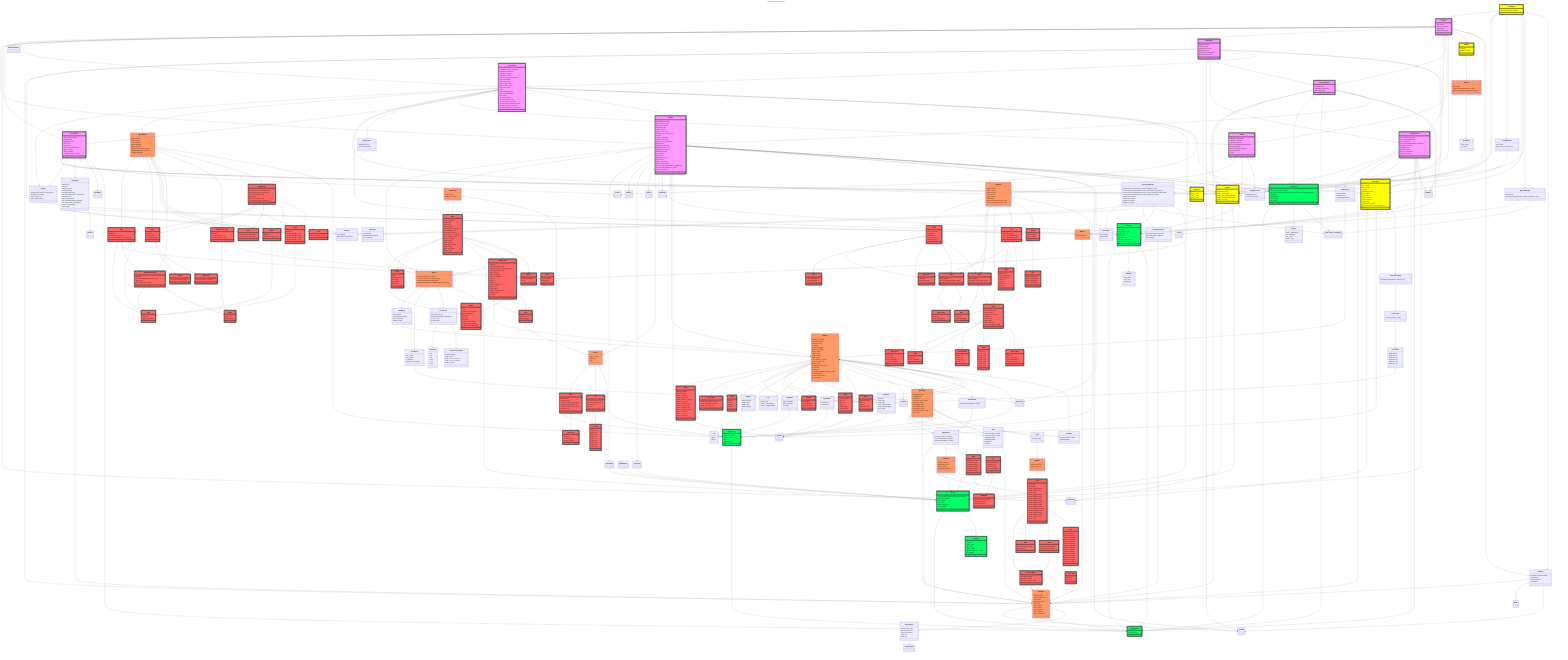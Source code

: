 ---
title: LibRealSpace Class Diagram
---

classDiagram
    
    class MISN:::DATATYPE {
        uint16_t version;
        uint8_t info[];
        uint8_t tune;
        std::string name;
        std::string world_filename;
        vector~AREA~ areas;
        vector~SPOT~ spots;
        vector ~string~ messages;
        vector ~uint8_t~ flags;
        CAST * casting[];
        uint8_t prog[];
        uint8_t nums[];
        MISN_PART * parts[];
        uint8_t team[];
        uint8_t scenes[][];
        uint8_t load[];
    }
    class AREA:::DATATYPE {
        int id;
        unsigned char AreaType;
        char AreaName[33];
        long XAxis;
        long YAxis;
        long ZAxis;
        unsigned int AreaWidth;
        unsigned int AreaHeight;
        unsigned char Unknown[5];
    }
    class MISN_PART:::DATATYPE {
        uint8_t id;
        std::string member_name;
        std::string member_name_destroyed;
        std::string weapon_load;
        uint8_t area_id;      
        uint8_t unknown1;
        uint16_t unknown2;
        int32_t x;
        int32_t y;
        uint16_t z;
        uint16_t azymuth;
        uint16_t roll;
        uint16_t pitch;
        uint8_t> unknown_bytes;
        RSEntity *entity;
        bool alive;
    }
    class SPOT:::DATATYPE {
        int id;
        short unknown;

        long XAxis;
        long YAxis;
        long ZAxis;
    }
    class MSGS:::DATATYPE {
        char message[255];
        int id;
    }
    class CAST:::DATATYPE {
        std::string actor;
        RSProf *profile;
    }
    MISN --> AREA
    MISN --> SPOT
    MISN --> CAST
    MISN --> MISN_PART
    MISN --> MSGS


    class CHLD:::DATATYPE {
        std::string name;
        int32_t x;
        int32_t y;
        int32_t z;
        uint8_t data[];
        RSEntity *objct;
    }
    class EXPL:::DATATYPE {
        std::string name;
        int16_t x;
        int16_t y;
        RSEntity *objct;
    }
    class WDAT:::DATATYPE {
        uint16_t damage;
        uint16_t radius;
        uint8_t unknown1;
        uint8_t weapon_id;
        uint8_t weapon_category;
        uint8_t radar_type;
        uint8_t weapon_aspec;
        uint32_t target_range;
        uint8_t tracking_cone;
        uint32_t effective_range;  
        uint8_t unknown6;
        uint8_t unknown7;
        uint8_t unknown8;
    }
    class DYNN_MISS:::DATATYPE {
        uint32_t turn_degre_per_sec;
        uint32_t velovity_m_per_sec;
        uint32_t proximity_cm;
    }
    class WEAPS:::DATATYPE {
        int nb_weap;
        std::string name;
        RSEntity *objct;
    }
    class HPTS:::DATATYPE {
        uint8_t id;
        int32_t x;
        int32_t y;
        int32_t z;
    }
    class MapVertex {
        Point3D v;

        uint8_t flag;
        uint8_t type;
        uint8_t lowerImageID;
        uint8_t upperImageID;

        float color[4];

    }
    MapVertex --> Point3D

    class BoudingBox {
        Point3D min;
        Point3D max;
    }

    BoudingBox --> Point3D

    class UV {
        uint8_t u;
        uint8_t v;
    }
    class uvxyEntry {
        uint8_t triangleID;
        uint8_t textureID;
        UV uvs[3];
    }

    class Triangle {
        uint8_t property;
        uint8_t ids[3];
        uint8_t color;
        uint8_t flags[3];
    }
    class Lod {
        uint32_t dist;
        uint16_t numTriangles;
        uint16_t triangleIDs[256];
    }
    class RSEntity:::RSFILE {
        RSImage * images[];
        Point3D vertices[];
        uvxyEntry uvs[];
        Lod lods[];
        Triangle triangles[];
        WEAPS * weaps[];
        HPTS * hpts[];
        CHLD * chld[];
        enum Property;
        EXPL *explos;
        int32_t thrust_in_newton;
        int32_t weight_in_kg;
        WDAT *wdat;
        DYNN_MISS *dynn_miss;
        bool gravity;

        uint16_t life;
        map[string, map[string, uint16_t] sysm;
        Point3D position;
        Quaternion orientation;
        bool prepared;
    }

    RSEntity --> WDAT
    RSEntity --> DYNN_MISS
    RSEntity --> WEAPS
    RSEntity --> HPTS
    RSEntity --> CHLD
    RSEntity --> EXPL
    RSEntity --> Triangle
    RSEntity --> Lod
    RSEntity --> uvxyEntry
    RSEntity --> MapVertex
    RSEntity --> BoudingBox
    RSEntity --> Point3D
    RSEntity --> Quaternion
    RSEntity --> RSImage

    MISN_PART --> RSEntity
    CHLD --> RSEntity
    EXPL --> RSEntity
    WEAPS --> RSEntity
    uvxyEntry --> UV

    MISN_PART --> AREA
    MISN_PART --> CAST

    class RSArea:::RSFILE {
        std::vector~MapObject~ objects;
        std::vector~AreaOverlay~ objectOverlay;
        float elevation[BLOCKS_PER_MAP];
        AreaBlock blocks[NUM_LODS][BLOCKS_PER_MAP];
    }

    class MapObject{
        char name[9];
        char destroyedName[9];
        int32_t position[3];
        RSEntity* entity;
    }

    class AreaBlock{
        size_t width;
        size_t height;
        int sideSize;
        MapVertex vertice[400];   
    }
    class AreaOverlayTriangles {
        int verticesIdx[3];
        uint8_t color;
        uint8_t u0, u1, u2, u3, u4;
        uint8_t u5, u6, u7, u8, u9;
        uint8_t u10,u11;
    }
    class AoVPoints {
        int x;
        int y;
        int z;
        int u0;
        int u1;
        int u2;
    }
    class AreaOverlay {
        AoVPoints* vertices;
        AreaOverlayTriangles trianles[400];
        int lx, ly, hx, hy;
        int nbTriangles;
    }
    MapObject --> RSEntity
    RSArea --> MapObject
    RSArea --> AreaBlock
    RSArea --> AreaOverlay
    AreaOverlay --> AoVPoints
    AreaOverlay --> AreaOverlayTriangles
    AreaBlock --> MapVertex
    MISN --> RSArea

    class RSCockpit:::RSFILE {
        RSImageSet ARTP;
        RealObjs REAL;
        Moni MONI;
        std::vector~uint8_t~ INFO;
        RLEShape VTMP;
        RSImageSet EJEC;
        RSImageSet GUNF;
        RSImageSet GHUD;
        std::vector~uint8_t~ FADE;
        Chud CHUD;
    }
    class Chud {
        std::string FILE;
    }
    RSEntity --> RSCockpit
    RSCockpit --> RSImageSet
    RSCockpit --> RealObjs
    RSCockpit --> Moni
    RSCockpit --> RLEShape
    RSCockpit --> Chud

    class InfoShape:::DATATYPE {
        std::vector~uint8_t~ INFO;
        RLEShape SHAP;
        RSImageSet ARTS;
    }
    class RealObjs {
        std::vector~uint8_t~ INFO;
        RSEntity OBJS;
    }
    class Moni {
        std::vector~uint8_t~ INFO;
        std::vector~uint8_t~ SPOT;
        RLEShape SHAP;
        RLEShape DAMG;
        Mfds MFDS;
        Inst INST;
    }
    class Mfds:::DATATYPE {
        InfoShape COMM;
        InfoShape AARD;
        InfoShape AGRD;
        InfoShape GCAM;
        InfoShape WEAP;
        InfoShape DAMG;
    }
    class Inst:::DATATYPE {
        InfoShape RAWS;
        InfoShape ALTI;
        InfoShape AIRS;
        InfoShape MWRN;
    }
    RSCockpit --> Moni
    Moni --> Mfds
    Moni --> Inst
    Moni --> RLEShape
    Mfds --> InfoShape
    Inst --> InfoShape
    RealObjs --> RSEntity

    class CHUD_SHAPE:::DATATYPE {
        RLEShape *SHAP;
        RLEShape *SHP2;
        std::vector~uint8_t~ INFO;
    }
    class HINF:::DATATYPE {
        std::vector~uint8_t~ INFO;
        std::string font;
    }
    class LADD:::DATATYPE {
        std::vector~uint8_t~ INFO;
        CHUD_SHAPE *VECT;
    }
    class HUD_POS:::DATATYPE {
        uint16_t x;
        uint16_t y;
    }
    class TTAG:::DATATYPE {
        HUD_POS CLSR;
        HUD_POS TARG;
        HUD_POS NUMW;
        HUD_POS HUDM;
        HUD_POS IRNG;
        HUD_POS GFRC;
        HUD_POS MAXG;
        HUD_POS MACH;
        HUD_POS WAYP;
        HUD_POS RALT;
        HUD_POS LNDG;
        HUD_POS FLAP;
        HUD_POS SPDB;
        HUD_POS THRO;
        HUD_POS CALA;
    }
    class CHUD:::DATATYPE {
        uint8_t type;
        HINF *HINF;
        CHUD_SHAPE *ASPD;
        CHUD_SHAPE *ALTI;
        LADD *LADD;
        CHUD_SHAPE *HEAD;
        CHUD_SHAPE *COLL;
        CHUD_SHAPE *STAL;
        CHUD_SHAPE *FUEL;
        CHUD_SHAPE *LCOS;
        CHUD_SHAPE *TARG;
        CHUD_SHAPE *MISD;
        std::vector~uint8_t~ CIRC;
        CHUD_SHAPE *CROS;
        CHUD_SHAPE *CCIP;
        CHUD_SHAPE *CCRP;
        CHUD_SHAPE *STRF;
        TTAG *TTAG;
    }
    class RSHud:::RSFILE {
        CHUD *small_hud;
        CHUD *large_hud;
    }

    Chud --> RSHud
    RSHud --> CHUD
    CHUD --> CHUD_SHAPE
    CHUD --> HINF
    CHUD --> LADD
    CHUD --> TTAG
    CHUD_SHAPE --> RLEShape
    TTAG --> HUD_POS
    LADD --> CHUD_SHAPE

    class RADI_INFO:::DATATYPE {
        uint16_t id;
        std::string name;
        std::string callsign;
    }

    class RADI:::DATATYPE {
        uint16_t spch;
        RADI_INFO info;
        std::map~uint8_t-string~ msgs;
        std::map~string-string~ asks;
        std::vector~string~ asks_vector;
        std::string opts;
    }

    class AI_ATTR:::DATATYPE {
        uint8_t TH;
        uint8_t CN;
        uint8_t VB;
        uint8_t LY;
        uint8_t FL;
        uint8_t AG;
        uint8_t AA;
        uint8_t SM;
        uint8_t AR;
    }

    class AI:::DATATYPE {
        std::vector ~uint8_t~ mvrs;
        std::vector ~uint8_t~ goal;
        AI_ATTR atrb;
        bool isAI;
    }
    
    class RSProf:::RSFILE {
        uint16_t version;
        RADI radi;
        AI ai;
    }

    RSProf --> RADI
    RSProf --> AI
    RADI --> RADI_INFO
    AI --> AI_ATTR
    CAST --> RSProf

    class RSSmokeSet {
        std::vector~RSImageSet~ images;
    }
    RSSmokeSet --> RSImageSet
    RSEntity --> RSSmokeSet

    class RLEShape:::RSFILE {
        Point2D position;
        Point2D buffer_size;
        uint8_t* data;
        ByteStream stream;
        size_t size;    
        int16_t leftDist;
        int16_t topDist;
        int16_t rightDist;
        int16_t botDist;
        uint8_t colorOffset;
    }

    RLEShape --> Point2D
    RLEShape --> ByteStream
    TreArchive --> ByteStream
    PakArchive --> ByteStream

    class RLEFragment{
        FragmentType type;
        bool isCompressed;
        uint16_t numTexels;
        int16_t dx;
        int16_t dy;
    }

    RLEShape --> RLEFragment
    RLEFragment --> FragmentType

    class RSImageSet {
        std::vector~uint8_t~ sequence;
        std::vector~RSPalette~ palettes;
        std::vector~RLEShape~ shapes;
    }

    RSImageSet --> RLEShape
    RSImageSet --> RSPalette

    class RSPalette:::RSFILE {
         uint32_t colorFlag;
        VGAPalette colors;
        uint32_t bwFlag;
        VGAPalette bwColors;
    }

    RSPalette --> VGAPalette

    class SCStrike:::IActivity {
        char missFileName[33];
        uint8_t camera_mode;
        bool mouse_control;
        bool pause_simu;
        Camera camera;
        Point3D camera_pos;
        Point3D target_camera_pos;
        float yaw;
        Point3D newPosition;
        Point2D pilote_lookat;
        Quaternion newOrientation;
        RSArea area;
        RSMission missionObj;
        SCNavMap nav_screen;
        SCPlane player_plane;
        SCCockpit cockpit;
        bool autopilot;
        SCPilot pilot;
        RSProf player_prof;
        float counter;
        uint8_t nav_point_id;
        uint8_t current_target;
        std::map~std::string-RSEntity~ objectCache;
        std::vector~SCAiPlane~ ai_planes;
        int32_t mfd_timeout;
    }
    
    SCStrike --> RSArea
    SCStrike --> RSMission
    SCStrike --> SCNavMap
    SCStrike --> SCPlane
    SCStrike --> SCCockpit
    SCStrike --> SCPilot
    SCStrike --> RSProf
    SCStrike --> SCAiPlane
    SCStrike --> Camera
    SCStrike --> RSEntity
    SCStrike --> Point3D
    SCStrike --> Point2D
    SCStrike --> Quaternion

    RSMission --> MISN
    

    class IActivity:::IActivity {
        bool running;
        bool music_playing;
        bool focused;
        VGAPalette palette;
    }

    IActivity <|-- SCStrike
    IActivity --> VGAPalette
    IActivity <|-- SCConvPlayer
    IActivity <|-- SCDogFightMenu
    IActivity <|-- SCGameFlow
    IActivity <|-- SCMainMenu
    IActivity <|-- SCObjectViewer
    IActivity <|-- SCTrainingMenu
    IActivity <|-- SCShot
    IActivity --> RSScreen

    class SCMainMenu:::IActivity {
        RLEShape board;
        RLEShape sky;
        RLEShape mountain;
        RLEShape cloud;
        PakArchive mainMenupak;
        Point2D boardPosition;
    }

    SCMainMenu --> RLEShape
    SCMainMenu --> PakArchive
    SCMainMenu --> Point2D
    SCMainMenu --> SCTrainingMenu
    SCMainMenu --> SCObjectViewer
    SCMainMenu --> SCGameFlow
    SCMainMenu --> SCButton
    SCMainMenu --> RSVGA

    SCConvPlayer --> RSVGA
    SCConvPlayer --> RSScreen

    SCObjectViewer --> RSVGA
    SCStrike --> RSVGA
    SCStrike --> RSScreen
    SCTrainingMenu --> RSVGA

    class RSMission:::RSFILE {
        TreArchive *tre;
        MISN mission_data;
    }

    class GameEngine:::LOGIC {
        std::stack~IActivity~ activities;
    }

    GameEngine --> IActivity
    GameEngine --> RSScreen
    GameEngine --> RSVGA
    GameEngine --> AssetManager
    GameEngine --> SCRenderer
    GameEngine --> ConvAssetManager
    GameEngine --> RSFontManager


    class SCState {
        std::map~uint8_t-bool~ requierd_flags;
        bool mission_accepted;
        uint8_t mission_id;
        uint8_t mission_flyed;
    }

    SCConvPlayer --> SCState
    SCGameFlow --> SCState

    class RSScreen:::LOGIC {
        int32_t width;
        int32_t height;
        int32_t scale;
    }
    class RSVGA:::LOGIC {
        VGAPalette palette;
        uint8_t* frameBuffer;
        uint8_t frameBufferA[320*200];
        uint8_t frameBufferB[320*200];
        uint32_t textureID;
    }

    RSVGA --> VGAPalette

    class SCMouse {
        RLEShape appearances[4];
        Mode mode;
        Point2D position;
        bool visible;
    }

    SCMouse --> RLEShape
    SCMouse --> Mode
    SCMouse --> Point2D

    class AssetManager {
        enum TreID;
        std::vector~TreArchive~ tres;
    }
    AssetManager --> TreArchive

    class SCRenderer:::LOGIC {
        int32_t width;
        int32_t height;
        int scale;

        VGAPalette palette;
        bool running;
        bool paused;
        uint32_t counter;
        Camera camera;
        Point3D light;
        Point3D playerPosition;
        TextureVertexMap textureSortedVertex;
    }

    class TextureVertexMap {
        std::map~int-VertexVector~ vertexe_map;
    }

    class VertexVector {
        std::vector<VertexCache> vertexe_cache;
    }
    
    class VertexCache {
        MapVertex lv1;
        MapVertex lv2;
        MapVertex lv3;
        MapVertex uv1;
        MapVertex uv2;
        MapVertex uv3;
    }

    VertexCache --> MapVertex
    TextureVertexMap --> VertexVector
    VertexVector --> VertexCache
    SCRenderer --> VGAPalette
    SCRenderer --> Camera
    SCRenderer --> Point3D
    SCRenderer --> TextureVertexMap
    SCStrike --> SCRenderer

    class CharFace {
        char name[9];
        RSImageSet *appearances;
    }

    class FacePalette {
        char name[9];
        uint8_t index;
    }

    class CharFigure {
        char name[9];
        RSImageSet appearances;
        size_t paletteID;
    }

    class ConvBackGround {
        std::vector~RLEShape~ layers;
        std::vector~uint8_t~ palettes;
        char name[9];
    }

    class ConvAssetManager {
        std::map~char-CharFace-Char_String_Comparator~ faces;
        std::map~char-FacePalette-Char_String_Comparator~ facePalettes;
        std::map~char-ConvBackGround-Char_String_Comparator~ backgrounds;
        std::map~char-CharFigure-Char_String_Comparator~ figures;

        PakArchive convShps;
        PakArchive convPals;
        PakArchive optShps;
        PakArchive optPals;
    }

    ConvAssetManager --> CharFace
    ConvAssetManager --> FacePalette
    ConvAssetManager --> CharFigure
    ConvAssetManager --> ConvBackGround
    ConvAssetManager --> PakArchive
    ConvAssetManager --> Char_String_Comparator
    SCConvPlayer --> ConvAssetManager

    class RSFontManager {
        RSFont font;
        std::map~char-RSFont-Char_String_Comparator~ fonts;
    }

    class RSFont:::RSFILE {
        std::vector<RLEShape> letters;
    }

    RSFont --> RLEShape

    RSFontManager --> RSFont
    RSFontManager --> Char_String_Comparator

    class RSMixer:::LOGIC {
        int initted;
        RSMusic *music;
    }

    RSMixer --> RSMusic

    class TreEntry{
        
        uint8_t     unknownFlag;
        char        name[65];
        size_t      size;
        uint8_t*    data;
        
    }

    class TreArchive:::UTILS {
        std::vector~TreEntry~ entries;
        std::map~const char-TreEntry-Char_String_Comparator~ mappedEntries;
        bool valid;
        char path[512];
        uint8_t* data;
        size_t   size;
    }

    TreArchive --> TreEntry
    TreArchive --> Char_String_Comparator
    SCStrike --> TreArchive

    class MemMusic {
        uint8_t *data;
        size_t size;
    }

    class RSMusic:::RSFILE {
        uint8_t bank:
        std::map~uint8_t-MemMusic[]~ musics;
        std::vector~MemMusic~ gameflow_music;
    }

    RSMusic --> MemMusic
    IActivity --> RSMixer

    class PakEntry{
        uint8_t data;
        size_t size;
        uint8_t type;
    }

    class PakArchive:::UTILS {
        bool ready;
        ByteStream stream;
        uint8_t data;
        size_t size;
        char path[512] ;
        bool initalizedFromFile ;
        std::vector~PakEntry~ entries;
    }

    PakArchive --> PakEntry
    PakArchive --> ByteStream
    IActivity --> RSVGA
    IActivity --> SCMouse
    GameEngine --> SCMouse
    ConvBackGround --> RLEShape

    class ConvFrame {
        RSFont font;
        char text;
        uint8_t textColor;
        ConvMode mode;
        FacePos facePosition;
        std::vector~CharFigure~ participants;
        CharFace face;
        int8_t facePaletteID;
        std::vector~RLEShape~ bgLayers;
        std::vector~uint8_t~ bgPalettes;
        uint32_t creationTime;
        bool expired;
    }

    class SCConvPlayer:::IActivity {
        int32_t conversationID;
        bool initialized;
        ByteStream conv;
        size_t size;
        uint8_t end;
        ConvFrame currentFrame;
        uint8_t noOffset;
        uint8_t yesOffset;
        std::vector~SCZone~ zones;
    }

    SCConvPlayer --> ConvFrame
    SCConvPlayer --> SCZone
    SCConvPlayer --> ConvMode
    SCConvPlayer --> ByteStream

    ConvFrame --> CharFigure
    ConvFrame --> CharFace
    ConvFrame --> RLEShape
    ConvFrame --> FacePos
    ConvFrame --> RSFont

    class SCGameFlow:::IActivity {
        RSGameFlow gameFlowParser;
        RSOption optionParser;
        PakArchive optShps;
        PakArchive optPals;
        std::vector~background~ layers;
        uint8_t *rawPalette;
        uint8_t *forPalette;
        uint8_t current_miss;
        uint8_t current_scen;
        uint8_t next_miss;
        int fps;
        uint8_t currentSpriteId;
        uint8_t currentOptCode;
        uint8_t requ;
        char *missionToFly;
        std::vector~EFCT~ efect;
        std::vector~SCZone~ zones;

        std::queue~SCConvPlayer~ convs;
        std::queue~SCShot~ cutsenes;
        std::queue~SCStrike~ fly_mission;
    }
    class background {
        RSImageSet *img;
        uint8_t frameCounter;
    }

    SCGameFlow --> RSGameFlow
    SCGameFlow --> RSOption
    SCGameFlow --> PakArchive
    SCGameFlow --> background
    SCGameFlow --> SCConvPlayer
    SCGameFlow --> SCShot
    SCGameFlow --> SCStrike
    SCGameFlow --> EFCT
    SCGameFlow --> SCZone
    SCGameFlow --> TreArchive
    SCStrike --> TreArchive

    class SCTrainingMenu:::IActivity {
        RLEShape title;
        RLEShape background;
        RLEShape board;
    }

    SCTrainingMenu --> RLEShape
    SCTrainingMenu --> TreArchive
    SCTrainingMenu --> ByteStream
    SCTrainingMenu --> PakArchive
    SCTrainingMenu --> SCButton
    SCTrainingMenu --> SCStrike

    
    class RSShowCase{
        float cameraDist;
        RSEntity* entity;
        char displayName[20];
    }

    class SCObjectViewer:::IActivity {
        float rotateUpDownAngle;
        float rotateLeftRightAngle;
        float zoomFactor;
        std::vector~RSShowCase~ showCases;
        RLEShape bluePrint;
        RLEShape title;
        RLEShape board;
        uint32_t currentObject;
        uint32_t startTime;
    }

    SCObjectViewer --> RSShowCase   
    SCObjectViewer --> RLEShape
    SCObjectViewer --> TreArchive
    SCObjectViewer --> ByteStream
    SCObjectViewer --> PakArchive
    SCObjectViewer --> SCButton
    SCObjectViewer --> SCRenderer

    RSShowCase --> RSEntity

    class shotBackground {
        RSImageSet* img;
        uint8_t frameCounter;
    }
    class SCShot:::IActivity {
        RSOption optionParser;
        PakArchive optShps;
        PakArchive optPals;
        std::vector~shotBackground~ layers;
        uint8_t rawPalette;
        std::vector~uint8_t~ palettes;
        uint8_t forPalette;
        int fps;
    }

    SCShot --> RSOption
    SCShot --> PakArchive
    SCShot --> shotBackground

    class INFO:::DATATYPE {
        uint8_t ID;
        uint8_t UNKOWN;
    }

    class REQU:::DATATYPE {
        uint8_t op;
        uint8_t value;
    }
    class EFCT:::DATATYPE {
        uint8_t opcode;
        uint8_t value;
    }
    class GAMEFLOW_SPRT:::DATATYPE {
        INFO info;
        std::vector~EFCT~ efct;
        std::vector~REQU~ requ;
    }
    class GAMEFLOW_SCEN:::DATATYPE {
        INFO info;
        std::vector~GAMEFLOW_SPRT~ sprt;
        REQU *requ;
        std::vector~uint8_t~ weap;
    }
    class MISS:::DATATYPE {
        INFO info;
        std::vector~EFCT~ efct;
        std::vector~GAMEFLOW_SCEN~ scen;
    }
    class SPED:::DATATYPE {
        std::vector~uint8_t~ unkown;
    }
    class MAP_DATA:::DATATYPE {
        std::vector~uint8_t~ unkown;
    }
    class MAP:::DATATYPE {
        INFO info;
        SPED *sped;
        MAP_DATA *data;
    }
    class LOAD:::DATATYPE {
        std::vector~uint8_t~ load;
    }
    class MLST:::DATATYPE {
        std::vector~std::string~ data;
        std::vector~std::string~ prtl;
    }
    class WING:::DATATYPE {
        INFO info;
        std::vector~uint8_t~ pilt;
    }
    class CHNG:::DATATYPE {
        INFO info;
        std::vector~uint8_t~ pilt;
        std::vector~uint8_t~ cash;
        std::vector~uint8_t~ weap;
        std::vector~uint8_t~ over;
    }
    class GAMEFLOW:::DATATYPE {
        std::map~std::uint8_t, MISS~ game;
        std::map~std::uint8_t, MAP~ wrld;
        std::vector~LOAD~ load;
        MLST* mlst;
        std::vector~WING~ wngs;
        std::map~std::uint8_t, CHNG~ stat;
    }
    class RSGameFlow:::RSFILE {
        MISS* tmpmiss;
        MAP* tmpmap;
        MLST* tmpmisslt;
        WING* tmpwings;
        CHNG* tmpstat;
        GAMEFLOW_SCEN* tmpgfsc;
        GAMEFLOW_SPRT* tmpscsp;
        GAMEFLOW game;
    }

    RSGameFlow --> MISS
    RSGameFlow --> MAP
    RSGameFlow --> MLST
    RSGameFlow --> WING
    RSGameFlow --> CHNG
    RSGameFlow --> GAMEFLOW_SCEN
    RSGameFlow --> GAMEFLOW_SPRT
    RSGameFlow --> GAMEFLOW

    GAMEFLOW --> MISS
    GAMEFLOW --> MAP
    GAMEFLOW --> LOAD
    GAMEFLOW --> MLST
    GAMEFLOW --> WING
    GAMEFLOW --> CHNG

    CHNG --> INFO
    WING --> INFO
    MAP --> INFO
    MAP --> SPED
    MAP --> MAP_DATA
    
    GAMEFLOW_SCEN --> INFO
    GAMEFLOW_SCEN --> REQU

    GAMEFLOW_SPRT --> REQU
    GAMEFLOW_SPRT --> EFCT

    MISS --> INFO
    MISS --> EFCT
    MISS --> GAMEFLOW_SCEN

    class QUAD:::DATATYPE {
        uint16_t xa1;
        uint16_t ya1;
        uint16_t xa2;
        uint16_t ya2;
        uint16_t xb1;
        uint16_t yb1;
        uint16_t xb2;
        uint16_t yb2;
    }
    class OPTS_INFO:::DATATYPE {
        uint8_t ID;
        uint8_t UNKOWN;
    }
    class COLR:::DATATYPE {
        uint8_t UNKOWN_1;
        uint8_t UNKOWN_2;
    }
    class TUNE:::DATATYPE {
        uint8_t ID;
        uint8_t UNKOWN;
    }
    class PALT:::DATATYPE {
        uint8_t ID;
        uint8_t UNKOWN;
    }
    class BACK_SHAP:::DATATYPE {
        uint8_t ID;
        uint8_t UNKOWN_1;
    }
    class SPRT_SHAP:::DATATYPE {
        uint8_t GID;
        uint8_t SHP_ID;
        uint8_t UNKOWN_1;
        uint8_t UNKOWN_2;
    }
    class OPTION_RECT:::DATATYPE {
        uint16_t X1;
        uint16_t Y1;
        uint16_t X2;
        uint16_t Y2;
    }
    class SPRT_INFO:::DATATYPE {
        uint8_t ID;
        uint8_t UNKOWN_1;
        uint8_t UNKOWN_2;
        uint8_t UNKOWN_3;
    }
    class SPRT:::DATATYPE {
        SPRT_SHAP sprite;
        std::string label;
        OPTION_RECT zone;
        TUNE tune;
        uint8_t CLCK;
        QUAD quad;
        SPRT_INFO info;
        std::vector~uint8_t~ SEQU;
    }
    class BACK:::DATATYPE {
        PALT *palette;
        std::vector~BACK_SHAP~ images;
    }
    class FORE:::DATATYPE {
        PALT *palette;
        std::map~uint8_t-SPRT~ sprites;
    }
    class SCEN:::DATATYPE {
        OPTS_INFO infos;
        COLR colr;
        TUNE *tune;
        BACK *background;
        FORE *foreground;

    }
    class SHPS:::DATATYPE {
        uint8_t type;
        uint8_t OptshapeID;
        uint8_t UNKOWN;
        uint8_t x1;
        uint8_t y1;
        uint8_t x2;
        uint8_t y2;
    }
    class SHOT:::DATATYPE {
        OPTS_INFO infos;
        std::vector~SHPS~ images;
        std::vector~PALT~ palettes;
    }
    class KILL:::DATATYPE {
        uint8_t UNKOWN_1;
        uint8_t UNKOWN_2;
        uint8_t UNKOWN_3;
        uint8_t UNKOWN_4;
    }
    class MARK:::DATATYPE {
        KILL unkown_1;
        uint8_t *DATA;
    }

    MARK --> KILL
    SHOT --> OPTS_INFO
    SHOT --> SHPS
    SHOT --> PALT
    SCEN --> OPTS_INFO
    SCEN --> COLR
    SCEN --> TUNE
    SCEN --> BACK
    SCEN --> FORE
    SPRT --> SPRT_SHAP
    SPRT --> OPTION_RECT
    SPRT --> TUNE
    SPRT --> QUAD
    SPRT --> SPRT_INFO
    FORE --> PALT
    FORE --> SPRT
    BACK --> PALT
    BACK --> BACK_SHAP

    class RSOption:::RSFILE {
        SCEN* tmpscen;
        FORE* tmpfore;
        BACK* tmpback;
        SPRT* tmpsprt;
        SHOT* tmpshot;
        MARK mark;
        std::map~std::uint8_t-SCEN~ opts;
        std::map~std::uint8_t-SHOT~ estb;
    }

    RSOption --> SCEN
    RSOption --> FORE
    RSOption --> BACK
    RSOption --> SPRT
    RSOption --> SHOT
    RSOption --> MARK

    class IFFSaxLexer:::UTILS {
        ByteStream *stream;
        uint8_t* data;
        size_t size;
        char path[512];
    }
    IFFSaxLexer --> ByteStream
    RSMission --> IFFSaxLexer
    RSEntity --> IFFSaxLexer
    RSCockpit --> IFFSaxLexer
    RSProf --> IFFSaxLexer
    RSGameFlow --> IFFSaxLexer
    RSOption --> IFFSaxLexer
    
    class ByteStream:::UTILS {
        uint8_t *cursor;
    }

    class IffLexer:::UTILS {
        std::map~uint32_t-IffChunk~ chunksHashTable;
        ByteStream stream;
        uint8_t* data;
        size_t size;
        IffChunk topChunk;
        char path[512];
    }

    class IffChunk:::UTILS {
        uint32_t id;
        uint8_t* data;
        size_t size;
        uint32_t subId;
        std::vector~IffChunk~ childs;
        char name[5];
    }

    RSArea --> IffLexer
    RSImageSet --> IffLexer
    RSPalette --> IffLexer
    RSVGA --> IffLexer
    ConvAssetManager --> IffLexer
    SCCockpit --> IffLexer
    SCNavMap --> IffLexer
    SCObjectViewer --> IffLexer
    SCSmokeSet --> IffLexer

    IffLexer --> ByteStream
    IffLexer --> IffChunk
    
    classDef RSFILE fill:#f96;
    classDef IActivity fill:#f9f,stroke:#333,stroke-width:4px;
    classDef UTILS fill:#0f6,stroke:#333,stroke-width:4px;
    classDef DATATYPE fill:#f66,stroke:#333,stroke-width:4px;
    classDef LOGIC fill:#ff0,stroke:#333,stroke-width:4px;